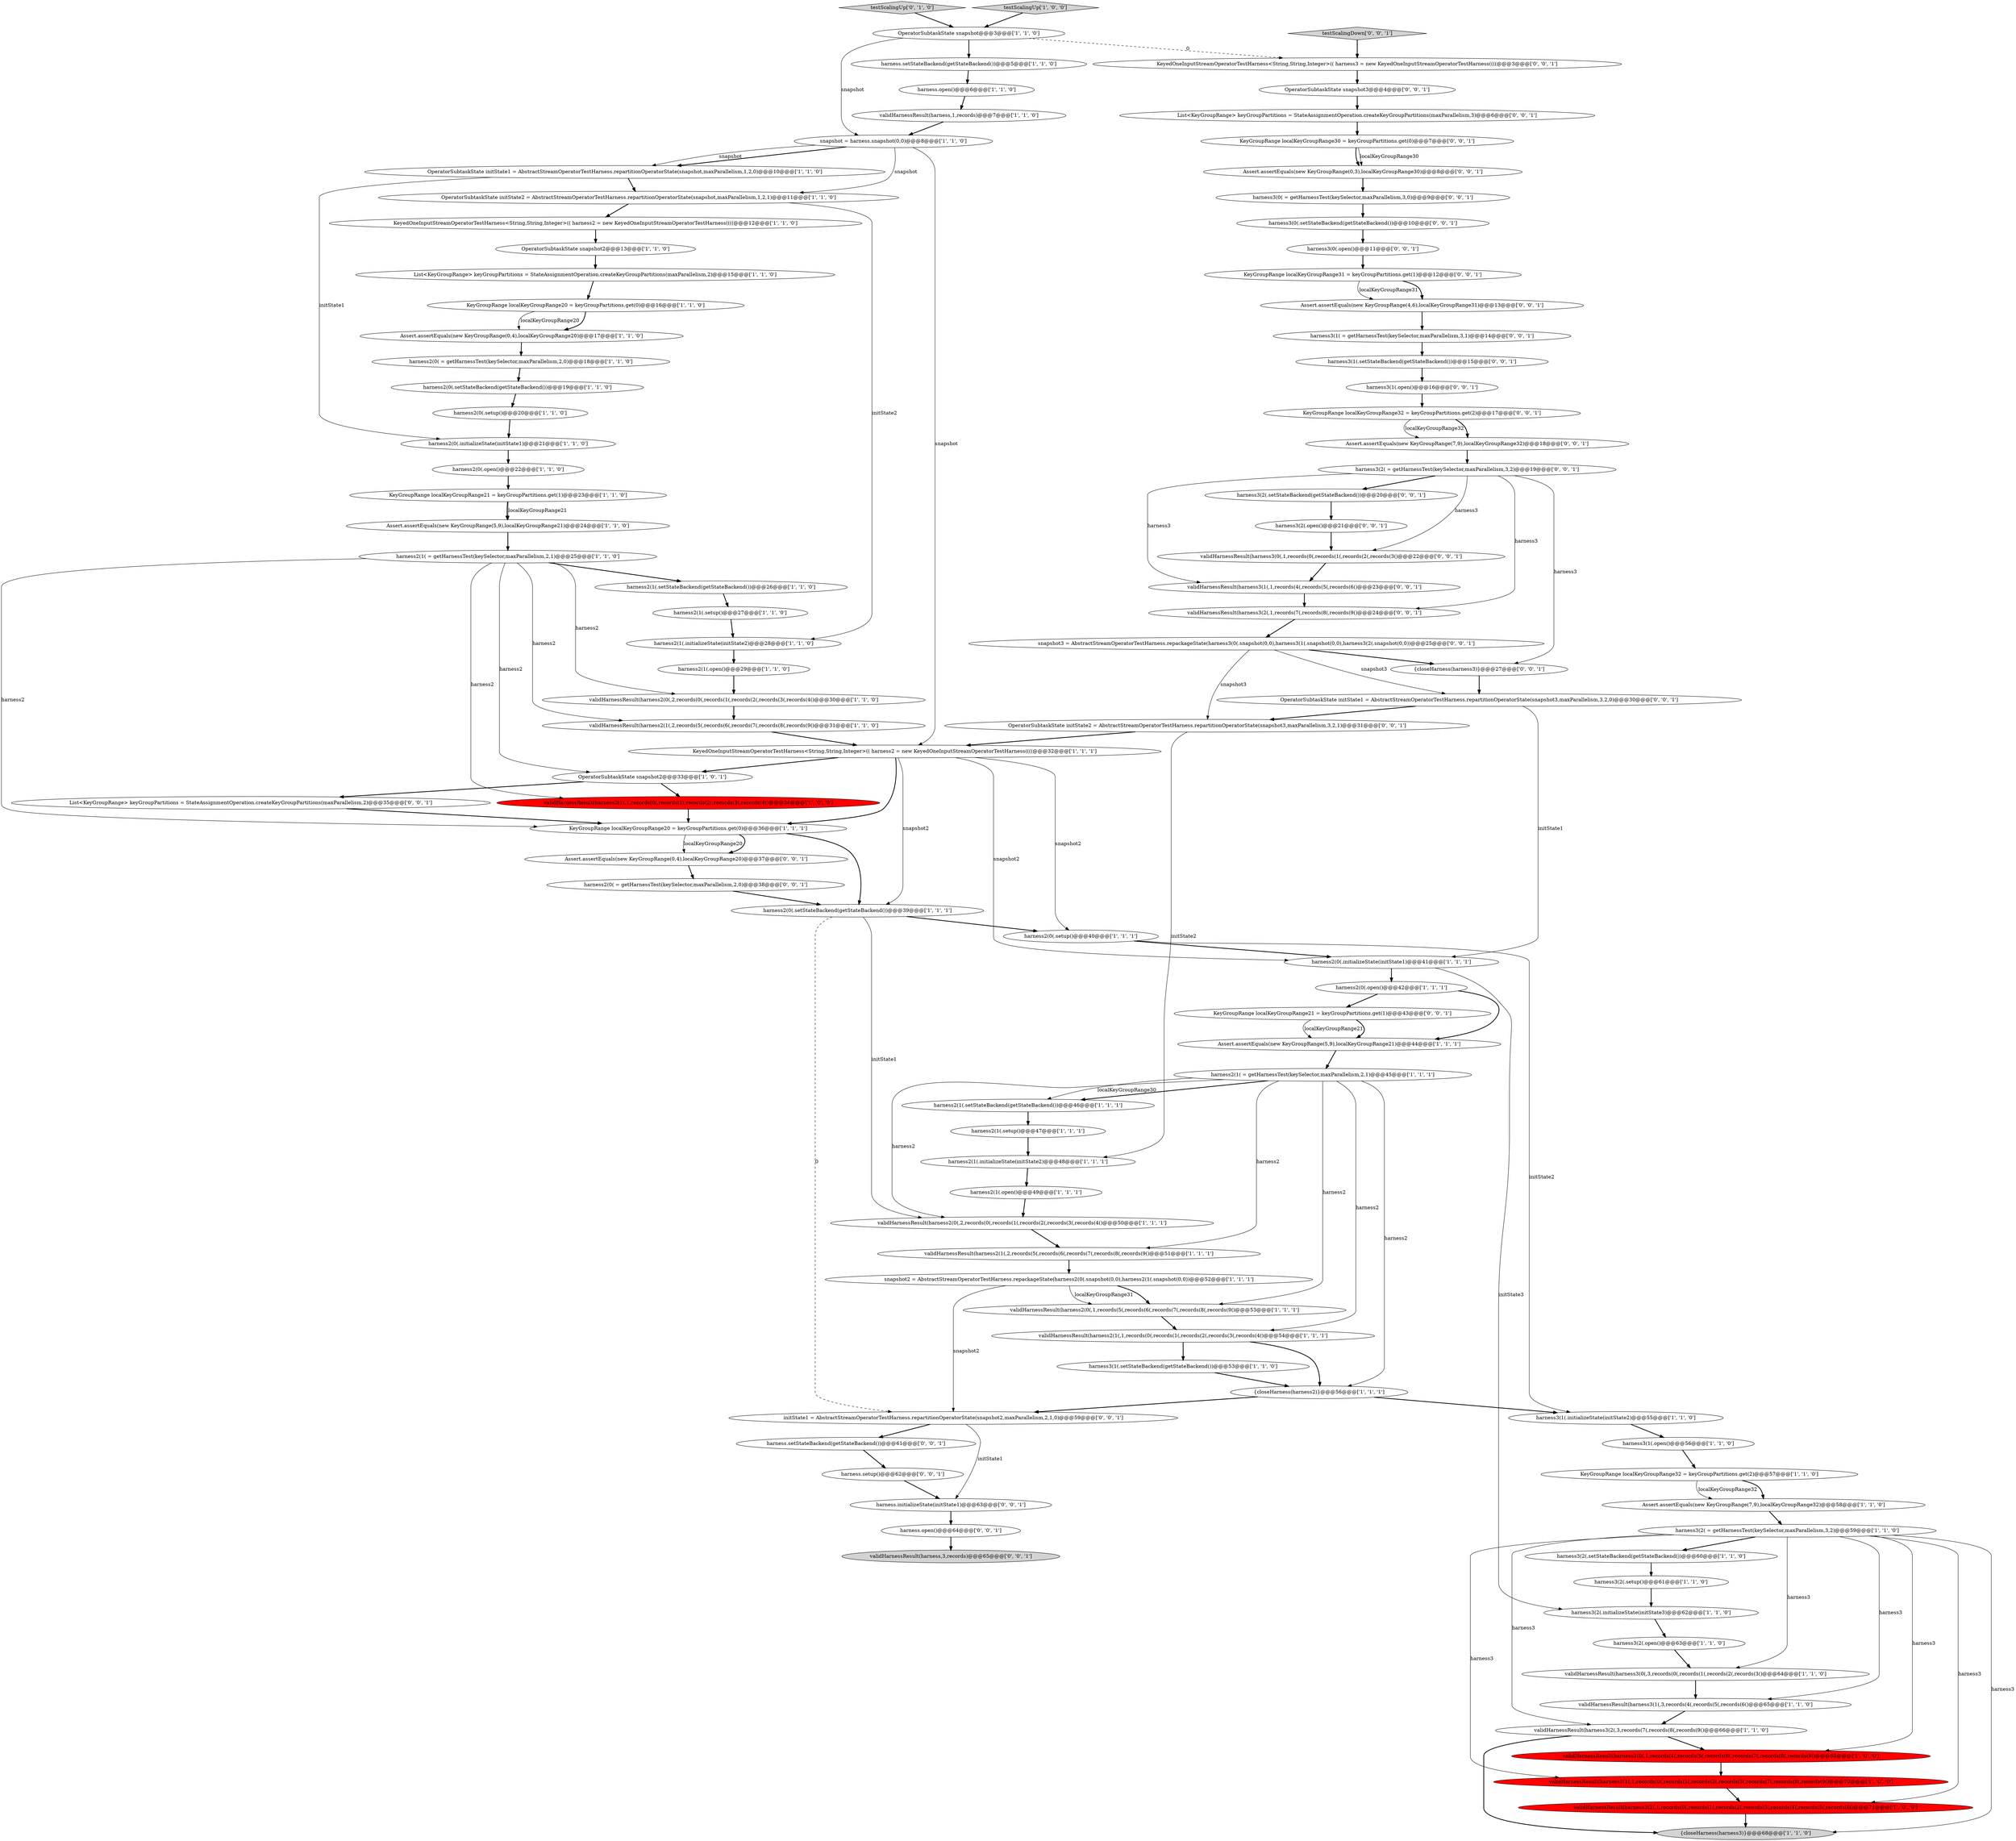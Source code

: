 digraph {
84 [style = filled, label = "harness3(2(.setStateBackend(getStateBackend())@@@20@@@['0', '0', '1']", fillcolor = white, shape = ellipse image = "AAA0AAABBB3BBB"];
0 [style = filled, label = "snapshot = harness.snapshot(0,0)@@@8@@@['1', '1', '0']", fillcolor = white, shape = ellipse image = "AAA0AAABBB1BBB"];
20 [style = filled, label = "snapshot2 = AbstractStreamOperatorTestHarness.repackageState(harness2(0(.snapshot(0,0),harness2(1(.snapshot(0,0))@@@52@@@['1', '1', '1']", fillcolor = white, shape = ellipse image = "AAA0AAABBB1BBB"];
8 [style = filled, label = "KeyGroupRange localKeyGroupRange20 = keyGroupPartitions.get(0)@@@16@@@['1', '1', '0']", fillcolor = white, shape = ellipse image = "AAA0AAABBB1BBB"];
34 [style = filled, label = "harness3(2( = getHarnessTest(keySelector,maxParallelism,3,2)@@@59@@@['1', '1', '0']", fillcolor = white, shape = ellipse image = "AAA0AAABBB1BBB"];
100 [style = filled, label = "initState1 = AbstractStreamOperatorTestHarness.repartitionOperatorState(snapshot2,maxParallelism,2,1,0)@@@59@@@['0', '0', '1']", fillcolor = white, shape = ellipse image = "AAA0AAABBB3BBB"];
58 [style = filled, label = "validHarnessResult(harness3(0(,1,records(4(,records(5(,records(6(,records(7(,records(8(,records(9()@@@69@@@['1', '0', '0']", fillcolor = red, shape = ellipse image = "AAA1AAABBB1BBB"];
69 [style = filled, label = "harness3(2( = getHarnessTest(keySelector,maxParallelism,3,2)@@@19@@@['0', '0', '1']", fillcolor = white, shape = ellipse image = "AAA0AAABBB3BBB"];
39 [style = filled, label = "harness.setStateBackend(getStateBackend())@@@5@@@['1', '1', '0']", fillcolor = white, shape = ellipse image = "AAA0AAABBB1BBB"];
6 [style = filled, label = "harness2(0(.setup()@@@20@@@['1', '1', '0']", fillcolor = white, shape = ellipse image = "AAA0AAABBB1BBB"];
13 [style = filled, label = "harness3(1(.setStateBackend(getStateBackend())@@@53@@@['1', '1', '0']", fillcolor = white, shape = ellipse image = "AAA0AAABBB1BBB"];
4 [style = filled, label = "harness3(2(.setStateBackend(getStateBackend())@@@60@@@['1', '1', '0']", fillcolor = white, shape = ellipse image = "AAA0AAABBB1BBB"];
28 [style = filled, label = "harness2(0(.setup()@@@40@@@['1', '1', '1']", fillcolor = white, shape = ellipse image = "AAA0AAABBB1BBB"];
66 [style = filled, label = "harness3(0( = getHarnessTest(keySelector,maxParallelism,3,0)@@@9@@@['0', '0', '1']", fillcolor = white, shape = ellipse image = "AAA0AAABBB3BBB"];
37 [style = filled, label = "harness2(1(.initializeState(initState2)@@@48@@@['1', '1', '1']", fillcolor = white, shape = ellipse image = "AAA0AAABBB1BBB"];
41 [style = filled, label = "validHarnessResult(harness3(1(,1,records(0(,records(1(,records(2(,records(3(,records(7(,records(8(,records(9()@@@70@@@['1', '0', '0']", fillcolor = red, shape = ellipse image = "AAA1AAABBB1BBB"];
3 [style = filled, label = "KeyedOneInputStreamOperatorTestHarness<String,String,Integer>(( harness2 = new KeyedOneInputStreamOperatorTestHarness((((@@@12@@@['1', '1', '0']", fillcolor = white, shape = ellipse image = "AAA0AAABBB1BBB"];
26 [style = filled, label = "harness2(1(.setup()@@@47@@@['1', '1', '1']", fillcolor = white, shape = ellipse image = "AAA0AAABBB1BBB"];
17 [style = filled, label = "harness2(1(.setup()@@@27@@@['1', '1', '0']", fillcolor = white, shape = ellipse image = "AAA0AAABBB1BBB"];
44 [style = filled, label = "harness3(1(.initializeState(initState2)@@@55@@@['1', '1', '0']", fillcolor = white, shape = ellipse image = "AAA0AAABBB1BBB"];
90 [style = filled, label = "testScalingDown['0', '0', '1']", fillcolor = lightgray, shape = diamond image = "AAA0AAABBB3BBB"];
31 [style = filled, label = "harness2(0(.setStateBackend(getStateBackend())@@@39@@@['1', '1', '1']", fillcolor = white, shape = ellipse image = "AAA0AAABBB1BBB"];
94 [style = filled, label = "harness3(1( = getHarnessTest(keySelector,maxParallelism,3,1)@@@14@@@['0', '0', '1']", fillcolor = white, shape = ellipse image = "AAA0AAABBB3BBB"];
83 [style = filled, label = "harness3(1(.open()@@@16@@@['0', '0', '1']", fillcolor = white, shape = ellipse image = "AAA0AAABBB3BBB"];
33 [style = filled, label = "harness2(1(.initializeState(initState2)@@@28@@@['1', '1', '0']", fillcolor = white, shape = ellipse image = "AAA0AAABBB1BBB"];
97 [style = filled, label = "Assert.assertEquals(new KeyGroupRange(4,6),localKeyGroupRange31)@@@13@@@['0', '0', '1']", fillcolor = white, shape = ellipse image = "AAA0AAABBB3BBB"];
30 [style = filled, label = "harness2(0(.setStateBackend(getStateBackend())@@@19@@@['1', '1', '0']", fillcolor = white, shape = ellipse image = "AAA0AAABBB1BBB"];
18 [style = filled, label = "harness2(1(.open()@@@29@@@['1', '1', '0']", fillcolor = white, shape = ellipse image = "AAA0AAABBB1BBB"];
65 [style = filled, label = "OperatorSubtaskState snapshot3@@@4@@@['0', '0', '1']", fillcolor = white, shape = ellipse image = "AAA0AAABBB3BBB"];
91 [style = filled, label = "KeyGroupRange localKeyGroupRange21 = keyGroupPartitions.get(1)@@@43@@@['0', '0', '1']", fillcolor = white, shape = ellipse image = "AAA0AAABBB3BBB"];
67 [style = filled, label = "{closeHarness(harness3)}@@@27@@@['0', '0', '1']", fillcolor = white, shape = ellipse image = "AAA0AAABBB3BBB"];
32 [style = filled, label = "harness2(1( = getHarnessTest(keySelector,maxParallelism,2,1)@@@45@@@['1', '1', '1']", fillcolor = white, shape = ellipse image = "AAA0AAABBB1BBB"];
89 [style = filled, label = "KeyGroupRange localKeyGroupRange31 = keyGroupPartitions.get(1)@@@12@@@['0', '0', '1']", fillcolor = white, shape = ellipse image = "AAA0AAABBB3BBB"];
64 [style = filled, label = "testScalingUp['0', '1', '0']", fillcolor = lightgray, shape = diamond image = "AAA0AAABBB2BBB"];
36 [style = filled, label = "validHarnessResult(harness3(2(,3,records(7(,records(8(,records(9()@@@66@@@['1', '1', '0']", fillcolor = white, shape = ellipse image = "AAA0AAABBB1BBB"];
77 [style = filled, label = "harness.open()@@@64@@@['0', '0', '1']", fillcolor = white, shape = ellipse image = "AAA0AAABBB3BBB"];
73 [style = filled, label = "KeyGroupRange localKeyGroupRange32 = keyGroupPartitions.get(2)@@@17@@@['0', '0', '1']", fillcolor = white, shape = ellipse image = "AAA0AAABBB3BBB"];
52 [style = filled, label = "OperatorSubtaskState initState2 = AbstractStreamOperatorTestHarness.repartitionOperatorState(snapshot,maxParallelism,1,2,1)@@@11@@@['1', '1', '0']", fillcolor = white, shape = ellipse image = "AAA0AAABBB1BBB"];
27 [style = filled, label = "harness2(0( = getHarnessTest(keySelector,maxParallelism,2,0)@@@18@@@['1', '1', '0']", fillcolor = white, shape = ellipse image = "AAA0AAABBB1BBB"];
74 [style = filled, label = "KeyGroupRange localKeyGroupRange30 = keyGroupPartitions.get(0)@@@7@@@['0', '0', '1']", fillcolor = white, shape = ellipse image = "AAA0AAABBB3BBB"];
88 [style = filled, label = "harness3(0(.setStateBackend(getStateBackend())@@@10@@@['0', '0', '1']", fillcolor = white, shape = ellipse image = "AAA0AAABBB3BBB"];
99 [style = filled, label = "List<KeyGroupRange> keyGroupPartitions = StateAssignmentOperation.createKeyGroupPartitions(maxParallelism,3)@@@6@@@['0', '0', '1']", fillcolor = white, shape = ellipse image = "AAA0AAABBB3BBB"];
72 [style = filled, label = "Assert.assertEquals(new KeyGroupRange(0,4),localKeyGroupRange20)@@@37@@@['0', '0', '1']", fillcolor = white, shape = ellipse image = "AAA0AAABBB3BBB"];
56 [style = filled, label = "Assert.assertEquals(new KeyGroupRange(7,9),localKeyGroupRange32)@@@58@@@['1', '1', '0']", fillcolor = white, shape = ellipse image = "AAA0AAABBB1BBB"];
68 [style = filled, label = "harness.setup()@@@62@@@['0', '0', '1']", fillcolor = white, shape = ellipse image = "AAA0AAABBB3BBB"];
48 [style = filled, label = "List<KeyGroupRange> keyGroupPartitions = StateAssignmentOperation.createKeyGroupPartitions(maxParallelism,2)@@@15@@@['1', '1', '0']", fillcolor = white, shape = ellipse image = "AAA0AAABBB1BBB"];
62 [style = filled, label = "{closeHarness(harness2)}@@@56@@@['1', '1', '1']", fillcolor = white, shape = ellipse image = "AAA0AAABBB1BBB"];
60 [style = filled, label = "validHarnessResult(harness3(0(,3,records(0(,records(1(,records(2(,records(3()@@@64@@@['1', '1', '0']", fillcolor = white, shape = ellipse image = "AAA0AAABBB1BBB"];
24 [style = filled, label = "KeyedOneInputStreamOperatorTestHarness<String,String,Integer>(( harness2 = new KeyedOneInputStreamOperatorTestHarness((((@@@32@@@['1', '1', '1']", fillcolor = white, shape = ellipse image = "AAA0AAABBB1BBB"];
22 [style = filled, label = "Assert.assertEquals(new KeyGroupRange(0,4),localKeyGroupRange20)@@@17@@@['1', '1', '0']", fillcolor = white, shape = ellipse image = "AAA0AAABBB1BBB"];
40 [style = filled, label = "harness3(2(.open()@@@63@@@['1', '1', '0']", fillcolor = white, shape = ellipse image = "AAA0AAABBB1BBB"];
93 [style = filled, label = "snapshot3 = AbstractStreamOperatorTestHarness.repackageState(harness3(0(.snapshot(0,0),harness3(1(.snapshot(0,0),harness3(2(.snapshot(0,0))@@@25@@@['0', '0', '1']", fillcolor = white, shape = ellipse image = "AAA0AAABBB3BBB"];
42 [style = filled, label = "harness.open()@@@6@@@['1', '1', '0']", fillcolor = white, shape = ellipse image = "AAA0AAABBB1BBB"];
46 [style = filled, label = "harness3(2(.initializeState(initState3)@@@62@@@['1', '1', '0']", fillcolor = white, shape = ellipse image = "AAA0AAABBB1BBB"];
80 [style = filled, label = "validHarnessResult(harness,3,records)@@@65@@@['0', '0', '1']", fillcolor = lightgray, shape = ellipse image = "AAA0AAABBB3BBB"];
63 [style = filled, label = "Assert.assertEquals(new KeyGroupRange(5,9),localKeyGroupRange21)@@@24@@@['1', '1', '0']", fillcolor = white, shape = ellipse image = "AAA0AAABBB1BBB"];
21 [style = filled, label = "validHarnessResult(harness3(1(,3,records(4(,records(5(,records(6()@@@65@@@['1', '1', '0']", fillcolor = white, shape = ellipse image = "AAA0AAABBB1BBB"];
23 [style = filled, label = "OperatorSubtaskState initState1 = AbstractStreamOperatorTestHarness.repartitionOperatorState(snapshot,maxParallelism,1,2,0)@@@10@@@['1', '1', '0']", fillcolor = white, shape = ellipse image = "AAA0AAABBB1BBB"];
9 [style = filled, label = "KeyGroupRange localKeyGroupRange20 = keyGroupPartitions.get(0)@@@36@@@['1', '1', '1']", fillcolor = white, shape = ellipse image = "AAA0AAABBB1BBB"];
76 [style = filled, label = "validHarnessResult(harness3(0(,1,records(0(,records(1(,records(2(,records(3()@@@22@@@['0', '0', '1']", fillcolor = white, shape = ellipse image = "AAA0AAABBB3BBB"];
86 [style = filled, label = "List<KeyGroupRange> keyGroupPartitions = StateAssignmentOperation.createKeyGroupPartitions(maxParallelism,2)@@@35@@@['0', '0', '1']", fillcolor = white, shape = ellipse image = "AAA0AAABBB3BBB"];
75 [style = filled, label = "harness3(2(.open()@@@21@@@['0', '0', '1']", fillcolor = white, shape = ellipse image = "AAA0AAABBB3BBB"];
43 [style = filled, label = "validHarnessResult(harness,1,records)@@@7@@@['1', '1', '0']", fillcolor = white, shape = ellipse image = "AAA0AAABBB1BBB"];
82 [style = filled, label = "KeyedOneInputStreamOperatorTestHarness<String,String,Integer>(( harness3 = new KeyedOneInputStreamOperatorTestHarness((((@@@3@@@['0', '0', '1']", fillcolor = white, shape = ellipse image = "AAA0AAABBB3BBB"];
10 [style = filled, label = "KeyGroupRange localKeyGroupRange21 = keyGroupPartitions.get(1)@@@23@@@['1', '1', '0']", fillcolor = white, shape = ellipse image = "AAA0AAABBB1BBB"];
92 [style = filled, label = "harness3(1(.setStateBackend(getStateBackend())@@@15@@@['0', '0', '1']", fillcolor = white, shape = ellipse image = "AAA0AAABBB3BBB"];
98 [style = filled, label = "validHarnessResult(harness3(1(,1,records(4(,records(5(,records(6()@@@23@@@['0', '0', '1']", fillcolor = white, shape = ellipse image = "AAA0AAABBB3BBB"];
38 [style = filled, label = "validHarnessResult(harness2(1(,1,records(0(,records(1(,records(2(,records(3(,records(4()@@@54@@@['1', '1', '1']", fillcolor = white, shape = ellipse image = "AAA0AAABBB1BBB"];
11 [style = filled, label = "OperatorSubtaskState snapshot@@@3@@@['1', '1', '0']", fillcolor = white, shape = ellipse image = "AAA0AAABBB1BBB"];
78 [style = filled, label = "harness.initializeState(initState1)@@@63@@@['0', '0', '1']", fillcolor = white, shape = ellipse image = "AAA0AAABBB3BBB"];
70 [style = filled, label = "OperatorSubtaskState initState2 = AbstractStreamOperatorTestHarness.repartitionOperatorState(snapshot3,maxParallelism,3,2,1)@@@31@@@['0', '0', '1']", fillcolor = white, shape = ellipse image = "AAA0AAABBB3BBB"];
51 [style = filled, label = "harness2(0(.initializeState(initState1)@@@21@@@['1', '1', '0']", fillcolor = white, shape = ellipse image = "AAA0AAABBB1BBB"];
53 [style = filled, label = "validHarnessResult(harness2(1(,2,records(5(,records(6(,records(7(,records(8(,records(9()@@@31@@@['1', '1', '0']", fillcolor = white, shape = ellipse image = "AAA0AAABBB1BBB"];
29 [style = filled, label = "harness2(0(.initializeState(initState1)@@@41@@@['1', '1', '1']", fillcolor = white, shape = ellipse image = "AAA0AAABBB1BBB"];
35 [style = filled, label = "harness2(1(.setStateBackend(getStateBackend())@@@46@@@['1', '1', '1']", fillcolor = white, shape = ellipse image = "AAA0AAABBB1BBB"];
55 [style = filled, label = "validHarnessResult(harness2(0(,2,records(0(,records(1(,records(2(,records(3(,records(4()@@@30@@@['1', '1', '0']", fillcolor = white, shape = ellipse image = "AAA0AAABBB1BBB"];
85 [style = filled, label = "Assert.assertEquals(new KeyGroupRange(0,3),localKeyGroupRange30)@@@8@@@['0', '0', '1']", fillcolor = white, shape = ellipse image = "AAA0AAABBB3BBB"];
19 [style = filled, label = "Assert.assertEquals(new KeyGroupRange(5,9),localKeyGroupRange21)@@@44@@@['1', '1', '1']", fillcolor = white, shape = ellipse image = "AAA0AAABBB1BBB"];
25 [style = filled, label = "harness2(0(.open()@@@22@@@['1', '1', '0']", fillcolor = white, shape = ellipse image = "AAA0AAABBB1BBB"];
45 [style = filled, label = "validHarnessResult(harness2(0(,1,records(5(,records(6(,records(7(,records(8(,records(9()@@@53@@@['1', '1', '1']", fillcolor = white, shape = ellipse image = "AAA0AAABBB1BBB"];
71 [style = filled, label = "harness.setStateBackend(getStateBackend())@@@61@@@['0', '0', '1']", fillcolor = white, shape = ellipse image = "AAA0AAABBB3BBB"];
54 [style = filled, label = "KeyGroupRange localKeyGroupRange32 = keyGroupPartitions.get(2)@@@57@@@['1', '1', '0']", fillcolor = white, shape = ellipse image = "AAA0AAABBB1BBB"];
81 [style = filled, label = "OperatorSubtaskState initState1 = AbstractStreamOperatorTestHarness.repartitionOperatorState(snapshot3,maxParallelism,3,2,0)@@@30@@@['0', '0', '1']", fillcolor = white, shape = ellipse image = "AAA0AAABBB3BBB"];
15 [style = filled, label = "harness2(1(.open()@@@49@@@['1', '1', '1']", fillcolor = white, shape = ellipse image = "AAA0AAABBB1BBB"];
2 [style = filled, label = "testScalingUp['1', '0', '0']", fillcolor = lightgray, shape = diamond image = "AAA0AAABBB1BBB"];
14 [style = filled, label = "harness3(2(.setup()@@@61@@@['1', '1', '0']", fillcolor = white, shape = ellipse image = "AAA0AAABBB1BBB"];
49 [style = filled, label = "{closeHarness(harness3)}@@@68@@@['1', '1', '0']", fillcolor = lightgray, shape = ellipse image = "AAA0AAABBB1BBB"];
5 [style = filled, label = "harness2(1( = getHarnessTest(keySelector,maxParallelism,2,1)@@@25@@@['1', '1', '0']", fillcolor = white, shape = ellipse image = "AAA0AAABBB1BBB"];
12 [style = filled, label = "harness3(1(.open()@@@56@@@['1', '1', '0']", fillcolor = white, shape = ellipse image = "AAA0AAABBB1BBB"];
96 [style = filled, label = "validHarnessResult(harness3(2(,1,records(7(,records(8(,records(9()@@@24@@@['0', '0', '1']", fillcolor = white, shape = ellipse image = "AAA0AAABBB3BBB"];
87 [style = filled, label = "harness2(0( = getHarnessTest(keySelector,maxParallelism,2,0)@@@38@@@['0', '0', '1']", fillcolor = white, shape = ellipse image = "AAA0AAABBB3BBB"];
57 [style = filled, label = "validHarnessResult(harness2(0(,2,records(0(,records(1(,records(2(,records(3(,records(4()@@@50@@@['1', '1', '1']", fillcolor = white, shape = ellipse image = "AAA0AAABBB1BBB"];
61 [style = filled, label = "validHarnessResult(harness2(1(,2,records(5(,records(6(,records(7(,records(8(,records(9()@@@51@@@['1', '1', '1']", fillcolor = white, shape = ellipse image = "AAA0AAABBB1BBB"];
79 [style = filled, label = "harness3(0(.open()@@@11@@@['0', '0', '1']", fillcolor = white, shape = ellipse image = "AAA0AAABBB3BBB"];
59 [style = filled, label = "OperatorSubtaskState snapshot2@@@13@@@['1', '1', '0']", fillcolor = white, shape = ellipse image = "AAA0AAABBB1BBB"];
16 [style = filled, label = "harness2(0(.open()@@@42@@@['1', '1', '1']", fillcolor = white, shape = ellipse image = "AAA0AAABBB1BBB"];
47 [style = filled, label = "OperatorSubtaskState snapshot2@@@33@@@['1', '0', '1']", fillcolor = white, shape = ellipse image = "AAA0AAABBB1BBB"];
50 [style = filled, label = "harness2(1(.setStateBackend(getStateBackend())@@@26@@@['1', '1', '0']", fillcolor = white, shape = ellipse image = "AAA0AAABBB1BBB"];
1 [style = filled, label = "validHarnessResult(harness3(2(,1,records(0(,records(1(,records(2(,records(3(,records(4(,records(5(,records(6()@@@71@@@['1', '0', '0']", fillcolor = red, shape = ellipse image = "AAA1AAABBB1BBB"];
7 [style = filled, label = "validHarnessResult(harness2(1(,1,records(0(,records(1(,records(2(,records(3(,records(4()@@@34@@@['1', '0', '0']", fillcolor = red, shape = ellipse image = "AAA1AAABBB1BBB"];
95 [style = filled, label = "Assert.assertEquals(new KeyGroupRange(7,9),localKeyGroupRange32)@@@18@@@['0', '0', '1']", fillcolor = white, shape = ellipse image = "AAA0AAABBB3BBB"];
32->62 [style = solid, label="harness2"];
32->35 [style = bold, label=""];
54->56 [style = bold, label=""];
56->34 [style = bold, label=""];
93->70 [style = solid, label="snapshot3"];
47->7 [style = bold, label=""];
18->55 [style = bold, label=""];
85->66 [style = bold, label=""];
67->81 [style = bold, label=""];
34->21 [style = solid, label="harness3"];
9->72 [style = solid, label="localKeyGroupRange20"];
34->58 [style = solid, label="harness3"];
77->80 [style = bold, label=""];
74->85 [style = bold, label=""];
37->15 [style = bold, label=""];
30->6 [style = bold, label=""];
15->57 [style = bold, label=""];
82->65 [style = bold, label=""];
7->9 [style = bold, label=""];
16->91 [style = bold, label=""];
66->88 [style = bold, label=""];
21->36 [style = bold, label=""];
33->18 [style = bold, label=""];
10->63 [style = solid, label="localKeyGroupRange21"];
23->52 [style = bold, label=""];
69->98 [style = solid, label="harness3"];
38->62 [style = bold, label=""];
79->89 [style = bold, label=""];
45->38 [style = bold, label=""];
14->46 [style = bold, label=""];
31->100 [style = dashed, label="0"];
32->35 [style = solid, label="localKeyGroupRange30"];
43->0 [style = bold, label=""];
25->10 [style = bold, label=""];
68->78 [style = bold, label=""];
91->19 [style = solid, label="localKeyGroupRange21"];
12->54 [style = bold, label=""];
20->45 [style = bold, label=""];
83->73 [style = bold, label=""];
63->5 [style = bold, label=""];
57->61 [style = bold, label=""];
60->21 [style = bold, label=""];
91->19 [style = bold, label=""];
5->53 [style = solid, label="harness2"];
27->30 [style = bold, label=""];
94->92 [style = bold, label=""];
34->60 [style = solid, label="harness3"];
69->67 [style = solid, label="harness3"];
34->36 [style = solid, label="harness3"];
1->49 [style = bold, label=""];
99->74 [style = bold, label=""];
34->1 [style = solid, label="harness3"];
28->44 [style = solid, label="initState2"];
0->52 [style = solid, label="snapshot"];
70->37 [style = solid, label="initState2"];
16->19 [style = bold, label=""];
76->98 [style = bold, label=""];
44->12 [style = bold, label=""];
24->47 [style = bold, label=""];
11->82 [style = dashed, label="0"];
8->22 [style = bold, label=""];
36->58 [style = bold, label=""];
64->11 [style = bold, label=""];
32->61 [style = solid, label="harness2"];
100->71 [style = bold, label=""];
0->23 [style = bold, label=""];
71->68 [style = bold, label=""];
36->49 [style = bold, label=""];
53->24 [style = bold, label=""];
9->72 [style = bold, label=""];
69->96 [style = solid, label="harness3"];
51->25 [style = bold, label=""];
26->37 [style = bold, label=""];
90->82 [style = bold, label=""];
23->51 [style = solid, label="initState1"];
31->28 [style = bold, label=""];
46->40 [style = bold, label=""];
70->24 [style = bold, label=""];
24->29 [style = solid, label="snapshot2"];
0->23 [style = solid, label="snapshot"];
39->42 [style = bold, label=""];
59->48 [style = bold, label=""];
29->16 [style = bold, label=""];
32->45 [style = solid, label="harness2"];
61->20 [style = bold, label=""];
34->49 [style = solid, label="harness3"];
28->29 [style = bold, label=""];
95->69 [style = bold, label=""];
86->9 [style = bold, label=""];
4->14 [style = bold, label=""];
5->55 [style = solid, label="harness2"];
88->79 [style = bold, label=""];
47->86 [style = bold, label=""];
24->28 [style = solid, label="snapshot2"];
9->31 [style = bold, label=""];
13->62 [style = bold, label=""];
50->17 [style = bold, label=""];
6->51 [style = bold, label=""];
8->22 [style = solid, label="localKeyGroupRange20"];
5->9 [style = solid, label="harness2"];
62->44 [style = bold, label=""];
11->0 [style = solid, label="snapshot"];
0->24 [style = solid, label="snapshot"];
5->7 [style = solid, label="harness2"];
72->87 [style = bold, label=""];
92->83 [style = bold, label=""];
19->32 [style = bold, label=""];
98->96 [style = bold, label=""];
62->100 [style = bold, label=""];
73->95 [style = solid, label="localKeyGroupRange32"];
20->100 [style = solid, label="snapshot2"];
74->85 [style = solid, label="localKeyGroupRange30"];
97->94 [style = bold, label=""];
52->33 [style = solid, label="initState2"];
75->76 [style = bold, label=""];
34->41 [style = solid, label="harness3"];
81->29 [style = solid, label="initState1"];
35->26 [style = bold, label=""];
2->11 [style = bold, label=""];
31->57 [style = solid, label="initState1"];
32->38 [style = solid, label="harness2"];
69->84 [style = bold, label=""];
24->9 [style = bold, label=""];
100->78 [style = solid, label="initState1"];
89->97 [style = solid, label="localKeyGroupRange31"];
29->46 [style = solid, label="initState3"];
42->43 [style = bold, label=""];
93->67 [style = bold, label=""];
65->99 [style = bold, label=""];
32->57 [style = solid, label="harness2"];
10->63 [style = bold, label=""];
84->75 [style = bold, label=""];
17->33 [style = bold, label=""];
48->8 [style = bold, label=""];
41->1 [style = bold, label=""];
5->47 [style = solid, label="harness2"];
58->41 [style = bold, label=""];
69->76 [style = solid, label="harness3"];
78->77 [style = bold, label=""];
20->45 [style = solid, label="localKeyGroupRange31"];
87->31 [style = bold, label=""];
22->27 [style = bold, label=""];
3->59 [style = bold, label=""];
89->97 [style = bold, label=""];
93->81 [style = solid, label="snapshot3"];
81->70 [style = bold, label=""];
54->56 [style = solid, label="localKeyGroupRange32"];
55->53 [style = bold, label=""];
96->93 [style = bold, label=""];
73->95 [style = bold, label=""];
11->39 [style = bold, label=""];
34->4 [style = bold, label=""];
52->3 [style = bold, label=""];
5->50 [style = bold, label=""];
40->60 [style = bold, label=""];
38->13 [style = bold, label=""];
24->31 [style = solid, label="snapshot2"];
}
